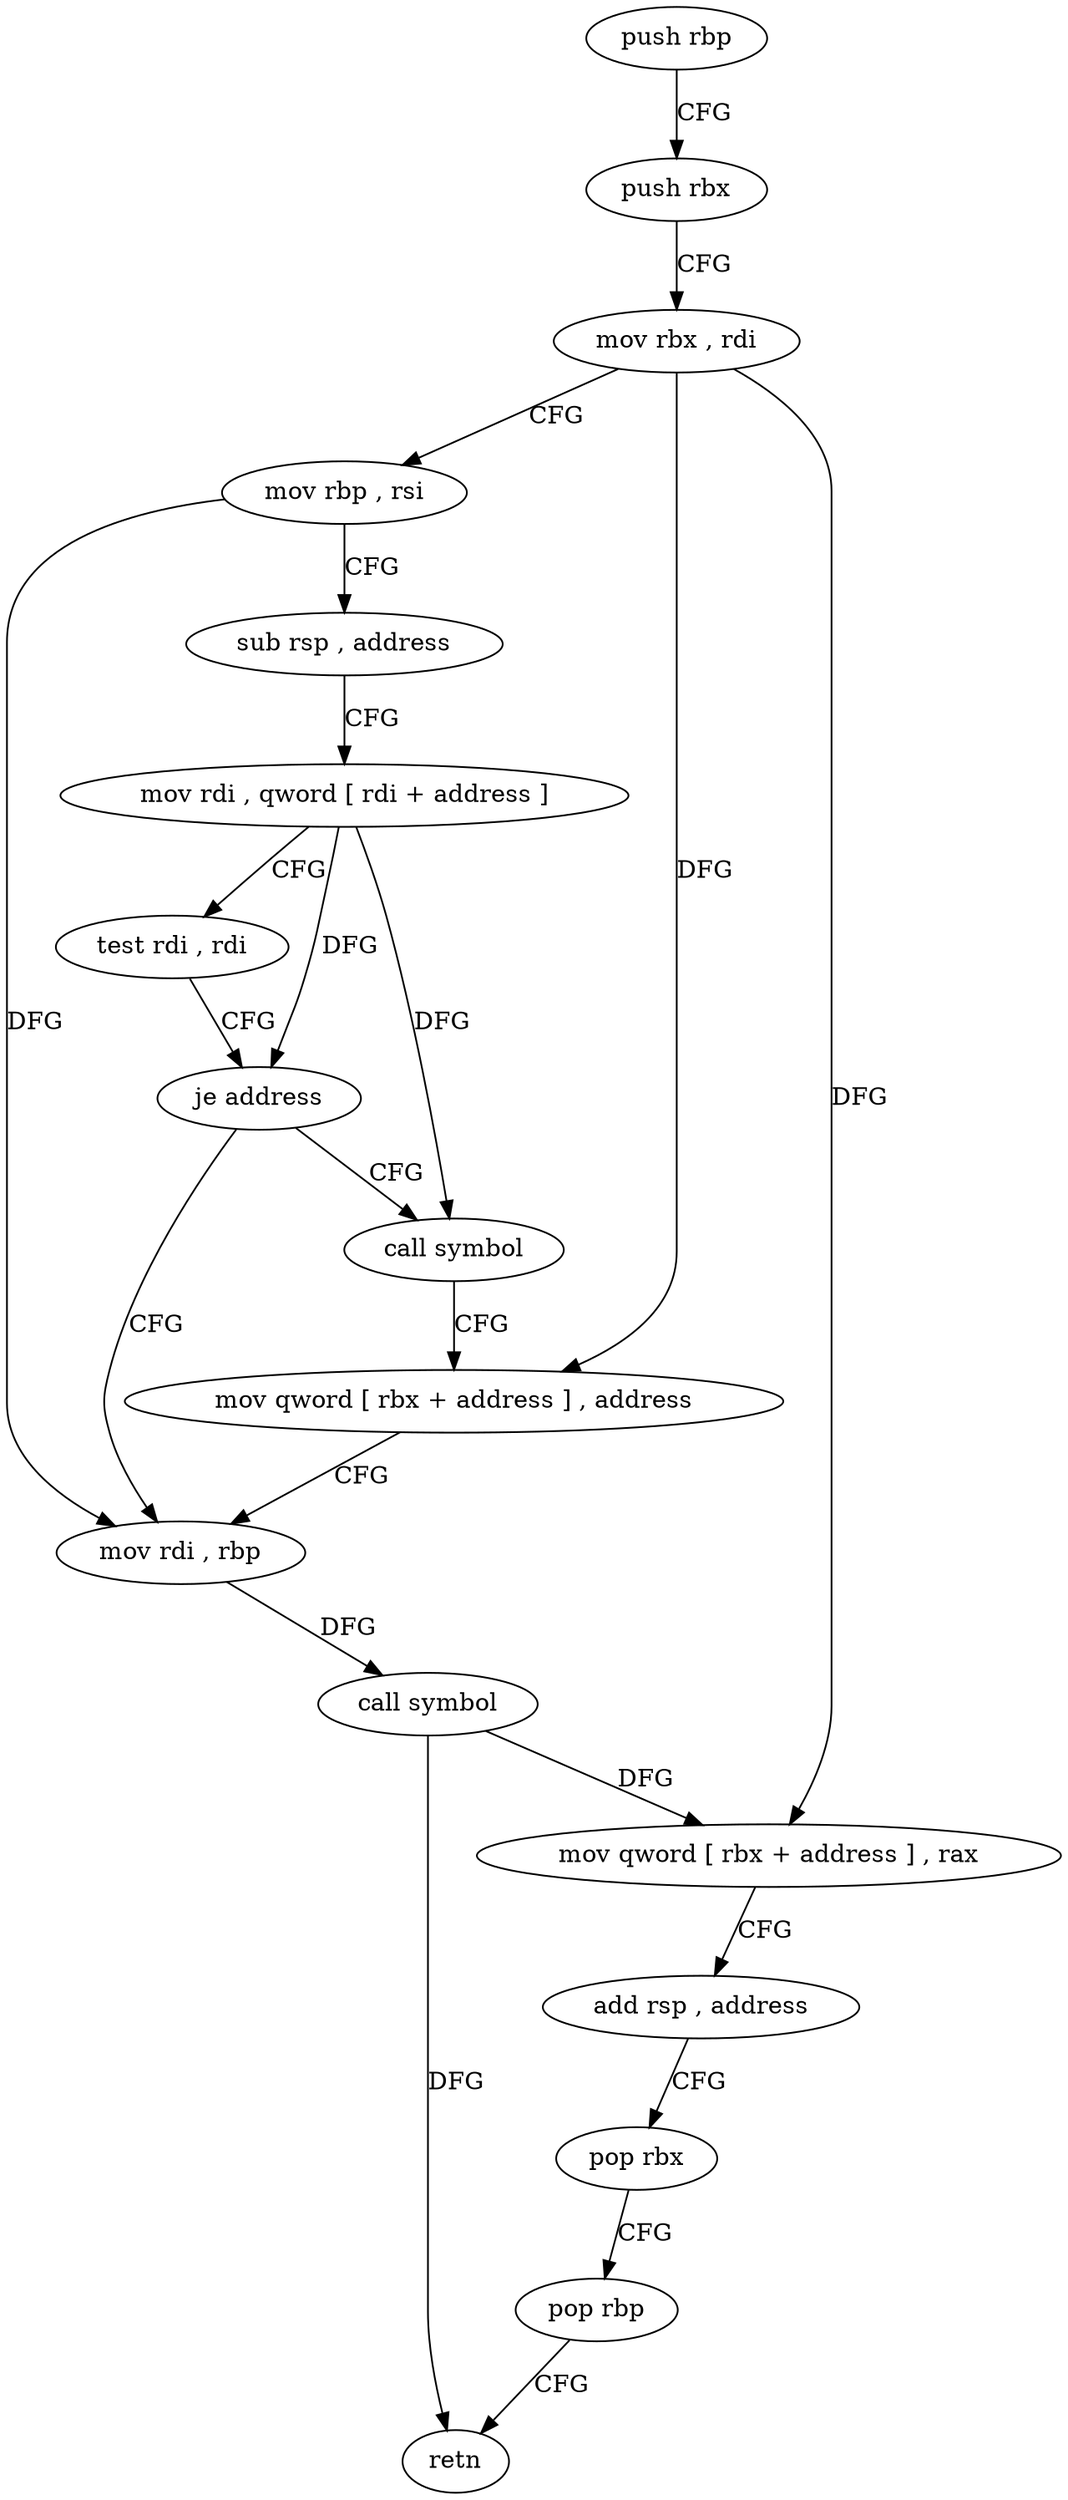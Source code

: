 digraph "func" {
"86784" [label = "push rbp" ]
"86785" [label = "push rbx" ]
"86786" [label = "mov rbx , rdi" ]
"86789" [label = "mov rbp , rsi" ]
"86792" [label = "sub rsp , address" ]
"86796" [label = "mov rdi , qword [ rdi + address ]" ]
"86800" [label = "test rdi , rdi" ]
"86803" [label = "je address" ]
"86818" [label = "mov rdi , rbp" ]
"86805" [label = "call symbol" ]
"86821" [label = "call symbol" ]
"86826" [label = "mov qword [ rbx + address ] , rax" ]
"86830" [label = "add rsp , address" ]
"86834" [label = "pop rbx" ]
"86835" [label = "pop rbp" ]
"86836" [label = "retn" ]
"86810" [label = "mov qword [ rbx + address ] , address" ]
"86784" -> "86785" [ label = "CFG" ]
"86785" -> "86786" [ label = "CFG" ]
"86786" -> "86789" [ label = "CFG" ]
"86786" -> "86826" [ label = "DFG" ]
"86786" -> "86810" [ label = "DFG" ]
"86789" -> "86792" [ label = "CFG" ]
"86789" -> "86818" [ label = "DFG" ]
"86792" -> "86796" [ label = "CFG" ]
"86796" -> "86800" [ label = "CFG" ]
"86796" -> "86803" [ label = "DFG" ]
"86796" -> "86805" [ label = "DFG" ]
"86800" -> "86803" [ label = "CFG" ]
"86803" -> "86818" [ label = "CFG" ]
"86803" -> "86805" [ label = "CFG" ]
"86818" -> "86821" [ label = "DFG" ]
"86805" -> "86810" [ label = "CFG" ]
"86821" -> "86826" [ label = "DFG" ]
"86821" -> "86836" [ label = "DFG" ]
"86826" -> "86830" [ label = "CFG" ]
"86830" -> "86834" [ label = "CFG" ]
"86834" -> "86835" [ label = "CFG" ]
"86835" -> "86836" [ label = "CFG" ]
"86810" -> "86818" [ label = "CFG" ]
}
